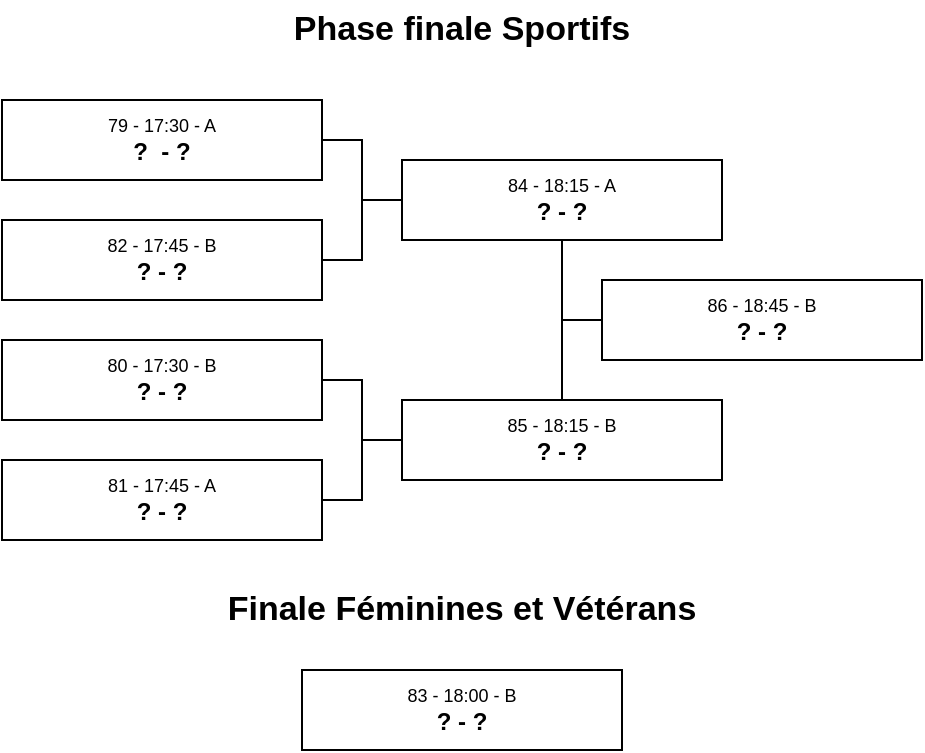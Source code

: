 <mxfile version="24.2.5" type="google">
  <diagram id="rNpMpePZE2uh1KBI-3jB" name="Page-1">
    <mxGraphModel grid="1" page="1" gridSize="10" guides="1" tooltips="1" connect="1" arrows="1" fold="1" pageScale="1" pageWidth="827" pageHeight="1169" math="0" shadow="0">
      <root>
        <mxCell id="0" />
        <mxCell id="1" style="" parent="0" />
        <mxCell id="QrdwtWomN_TDjPVmjxzj-6" style="edgeStyle=orthogonalEdgeStyle;rounded=0;orthogonalLoop=1;jettySize=auto;html=1;endArrow=none;endFill=0;fontSize=9;" edge="1" parent="1" source="QrdwtWomN_TDjPVmjxzj-1" target="QrdwtWomN_TDjPVmjxzj-4">
          <mxGeometry relative="1" as="geometry" />
        </mxCell>
        <mxCell id="QrdwtWomN_TDjPVmjxzj-1" value="79 - 17:30 - A&lt;br&gt;&lt;font&gt;&lt;span style=&quot;font-size: 12px&quot;&gt;&lt;b&gt;&lt;span&gt;?&amp;nbsp;&lt;/span&gt;&amp;nbsp;- ?&lt;/b&gt;&lt;/span&gt;&lt;/font&gt;" style="rounded=0;whiteSpace=wrap;html=1;fontSize=9;" vertex="1" parent="1">
          <mxGeometry x="160" y="300" width="160" height="40" as="geometry" />
        </mxCell>
        <mxCell id="QrdwtWomN_TDjPVmjxzj-2" value="Phase finale Sportifs" style="text;html=1;strokeColor=none;fillColor=none;align=center;verticalAlign=middle;whiteSpace=wrap;rounded=0;fontSize=17;fontStyle=1" vertex="1" parent="1">
          <mxGeometry x="160" y="250" width="460" height="30" as="geometry" />
        </mxCell>
        <mxCell id="QrdwtWomN_TDjPVmjxzj-5" style="edgeStyle=orthogonalEdgeStyle;rounded=0;orthogonalLoop=1;jettySize=auto;html=1;endArrow=none;endFill=0;fontSize=9;" edge="1" parent="1" source="QrdwtWomN_TDjPVmjxzj-3" target="QrdwtWomN_TDjPVmjxzj-4">
          <mxGeometry relative="1" as="geometry" />
        </mxCell>
        <mxCell id="QrdwtWomN_TDjPVmjxzj-3" value="82 - 17:45 - B&lt;br&gt;&lt;b&gt;&lt;font style=&quot;font-size: 12px&quot;&gt;? - ?&lt;/font&gt;&lt;/b&gt;" style="rounded=0;whiteSpace=wrap;html=1;fontSize=9;" vertex="1" parent="1">
          <mxGeometry x="160" y="360" width="160" height="40" as="geometry" />
        </mxCell>
        <mxCell id="QrdwtWomN_TDjPVmjxzj-18" style="edgeStyle=orthogonalEdgeStyle;rounded=0;orthogonalLoop=1;jettySize=auto;html=1;entryX=0;entryY=0.5;entryDx=0;entryDy=0;fontSize=12;endArrow=none;endFill=0;" edge="1" parent="1" source="QrdwtWomN_TDjPVmjxzj-4" target="QrdwtWomN_TDjPVmjxzj-16">
          <mxGeometry relative="1" as="geometry" />
        </mxCell>
        <mxCell id="QrdwtWomN_TDjPVmjxzj-4" value="84 - 18:15 - A&lt;br&gt;&lt;font style=&quot;font-size: 12px&quot;&gt;&lt;b&gt;? - ?&lt;/b&gt;&lt;/font&gt;" style="rounded=0;whiteSpace=wrap;html=1;fontSize=9;" vertex="1" parent="1">
          <mxGeometry x="360" y="330" width="160" height="40" as="geometry" />
        </mxCell>
        <mxCell id="QrdwtWomN_TDjPVmjxzj-11" style="edgeStyle=orthogonalEdgeStyle;rounded=0;orthogonalLoop=1;jettySize=auto;html=1;endArrow=none;endFill=0;fontSize=9;" edge="1" parent="1" source="QrdwtWomN_TDjPVmjxzj-12" target="QrdwtWomN_TDjPVmjxzj-15">
          <mxGeometry relative="1" as="geometry" />
        </mxCell>
        <mxCell id="QrdwtWomN_TDjPVmjxzj-12" value="80 - 17:30 - B&lt;br style=&quot;font-size: 9px&quot;&gt;&lt;span style=&quot;font-size: 12px;&quot;&gt;&lt;b&gt;? - ?&lt;/b&gt;&lt;/span&gt;" style="rounded=0;whiteSpace=wrap;html=1;fontSize=9;" vertex="1" parent="1">
          <mxGeometry x="160" y="420" width="160" height="40" as="geometry" />
        </mxCell>
        <mxCell id="QrdwtWomN_TDjPVmjxzj-13" style="edgeStyle=orthogonalEdgeStyle;rounded=0;orthogonalLoop=1;jettySize=auto;html=1;endArrow=none;endFill=0;fontSize=9;" edge="1" parent="1" source="QrdwtWomN_TDjPVmjxzj-14" target="QrdwtWomN_TDjPVmjxzj-15">
          <mxGeometry relative="1" as="geometry" />
        </mxCell>
        <mxCell id="QrdwtWomN_TDjPVmjxzj-14" value="81 - 17:45 - A&lt;br&gt;&lt;span style=&quot;font-size: 12px;&quot;&gt;&lt;b&gt;? - ?&lt;/b&gt;&lt;/span&gt;" style="rounded=0;whiteSpace=wrap;html=1;fontSize=9;" vertex="1" parent="1">
          <mxGeometry x="160" y="480" width="160" height="40" as="geometry" />
        </mxCell>
        <mxCell id="QrdwtWomN_TDjPVmjxzj-17" style="edgeStyle=orthogonalEdgeStyle;rounded=0;orthogonalLoop=1;jettySize=auto;html=1;entryX=0;entryY=0.5;entryDx=0;entryDy=0;fontSize=12;endArrow=none;endFill=0;" edge="1" parent="1" source="QrdwtWomN_TDjPVmjxzj-15" target="QrdwtWomN_TDjPVmjxzj-16">
          <mxGeometry relative="1" as="geometry" />
        </mxCell>
        <mxCell id="QrdwtWomN_TDjPVmjxzj-15" value="85 - 18:15 - B&lt;div&gt;&lt;font style=&quot;font-size: 12px;&quot;&gt;&lt;b&gt;? - ?&lt;/b&gt;&lt;/font&gt;&lt;/div&gt;" style="rounded=0;whiteSpace=wrap;html=1;fontSize=9;" vertex="1" parent="1">
          <mxGeometry x="360" y="450" width="160" height="40" as="geometry" />
        </mxCell>
        <mxCell id="QrdwtWomN_TDjPVmjxzj-16" value="86 - 18:45 - B&lt;br&gt;&lt;b style=&quot;font-size: 12px;&quot;&gt;? - ?&lt;/b&gt;" style="rounded=0;whiteSpace=wrap;html=1;fontSize=9;" vertex="1" parent="1">
          <mxGeometry x="460" y="390" width="160" height="40" as="geometry" />
        </mxCell>
        <mxCell id="QrdwtWomN_TDjPVmjxzj-19" value="Finale Féminines et Vétérans" style="text;html=1;strokeColor=none;fillColor=none;align=center;verticalAlign=middle;whiteSpace=wrap;rounded=0;fontSize=17;fontStyle=1" vertex="1" parent="1">
          <mxGeometry x="160" y="540" width="460" height="30" as="geometry" />
        </mxCell>
        <mxCell id="QrdwtWomN_TDjPVmjxzj-20" value="83 - 18:00 - B&lt;br&gt;&lt;span style=&quot;font-size: 12px;&quot;&gt;&lt;b&gt;? - ?&lt;/b&gt;&lt;/span&gt;" style="rounded=0;whiteSpace=wrap;html=1;fontSize=9;" vertex="1" parent="1">
          <mxGeometry x="310" y="585" width="160" height="40" as="geometry" />
        </mxCell>
      </root>
    </mxGraphModel>
  </diagram>
</mxfile>
